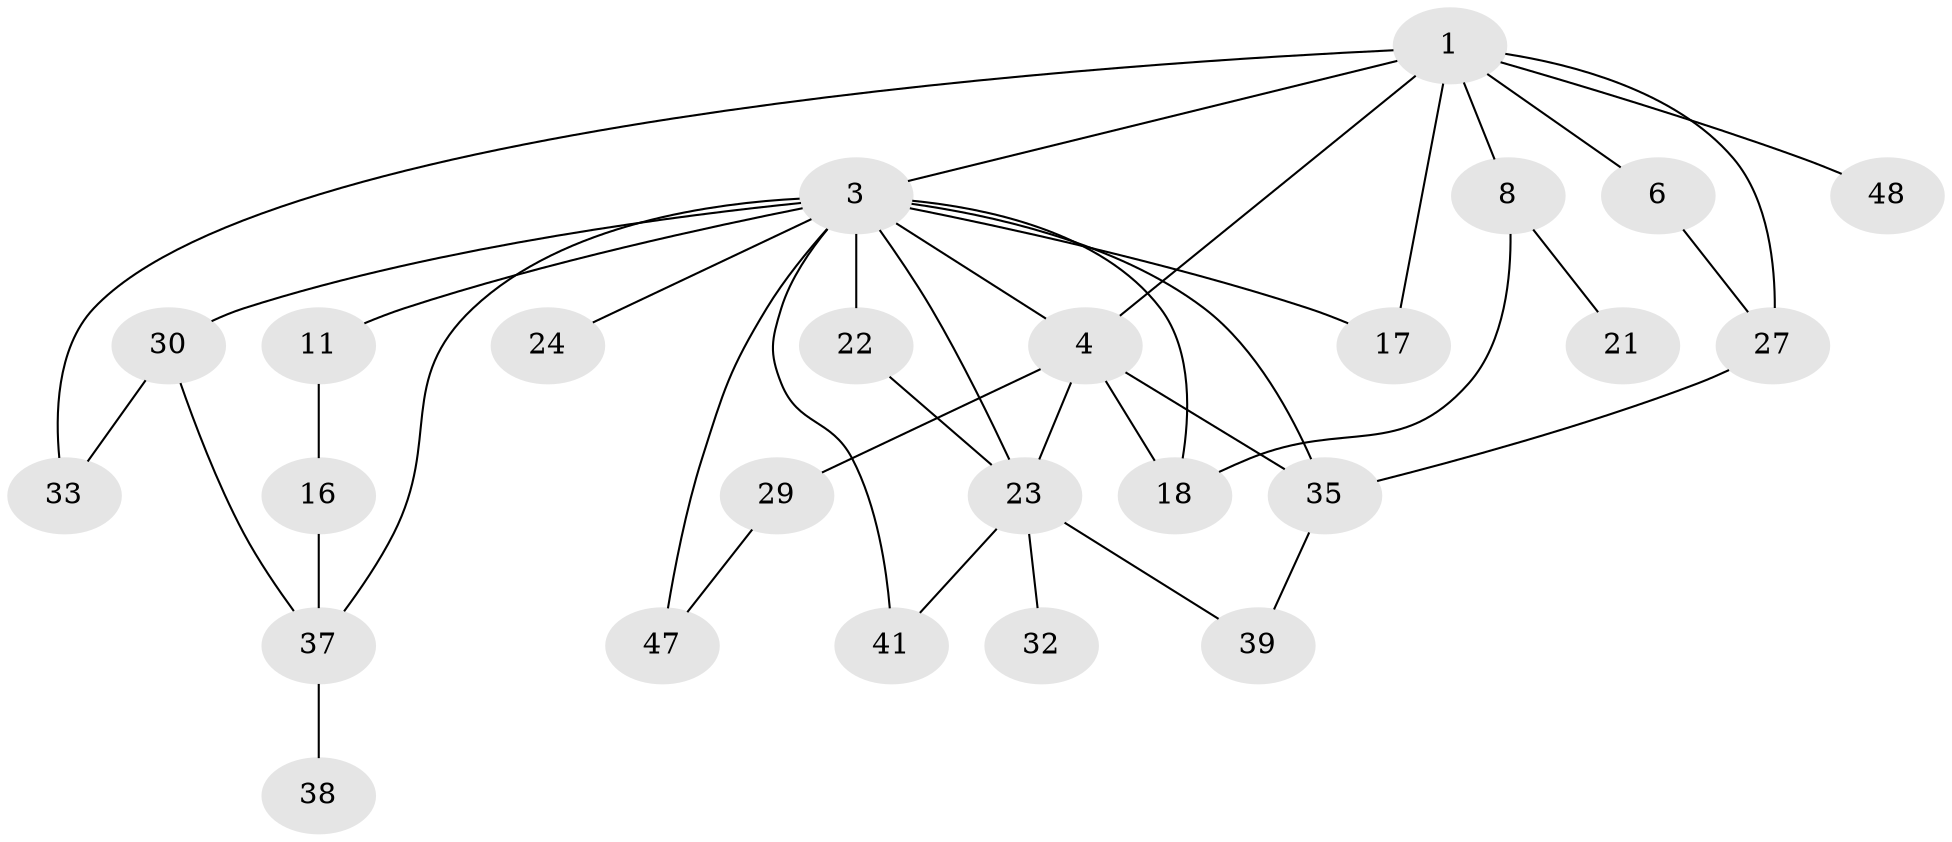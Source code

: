 // original degree distribution, {3: 0.26, 5: 0.06, 4: 0.1, 2: 0.4, 8: 0.02, 1: 0.12, 6: 0.04}
// Generated by graph-tools (version 1.1) at 2025/17/03/04/25 18:17:03]
// undirected, 25 vertices, 39 edges
graph export_dot {
graph [start="1"]
  node [color=gray90,style=filled];
  1 [super="+2"];
  3 [super="+7+15+34+9"];
  4 [super="+14"];
  6 [super="+44"];
  8;
  11 [super="+13"];
  16 [super="+36"];
  17 [super="+20"];
  18 [super="+26"];
  21;
  22;
  23 [super="+31+49"];
  24;
  27 [super="+45"];
  29;
  30 [super="+43"];
  32;
  33;
  35;
  37;
  38;
  39 [super="+46"];
  41;
  47;
  48;
  1 -- 3;
  1 -- 6;
  1 -- 48;
  1 -- 33;
  1 -- 17;
  1 -- 4;
  1 -- 8;
  1 -- 27;
  3 -- 30;
  3 -- 4 [weight=3];
  3 -- 37;
  3 -- 22 [weight=2];
  3 -- 47 [weight=2];
  3 -- 18;
  3 -- 35;
  3 -- 41;
  3 -- 11;
  3 -- 17;
  3 -- 23;
  3 -- 24;
  4 -- 23 [weight=2];
  4 -- 18;
  4 -- 35;
  4 -- 29;
  6 -- 27;
  8 -- 21;
  8 -- 18;
  11 -- 16;
  16 -- 37;
  22 -- 23;
  23 -- 32;
  23 -- 41;
  23 -- 39;
  27 -- 35;
  29 -- 47;
  30 -- 33;
  30 -- 37;
  35 -- 39;
  37 -- 38;
}
